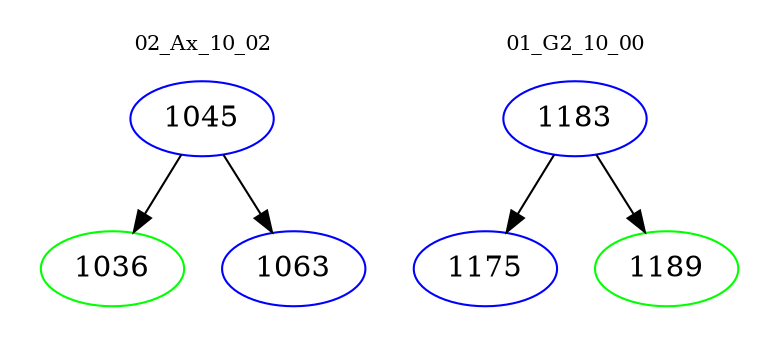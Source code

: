 digraph{
subgraph cluster_0 {
color = white
label = "02_Ax_10_02";
fontsize=10;
T0_1045 [label="1045", color="blue"]
T0_1045 -> T0_1036 [color="black"]
T0_1036 [label="1036", color="green"]
T0_1045 -> T0_1063 [color="black"]
T0_1063 [label="1063", color="blue"]
}
subgraph cluster_1 {
color = white
label = "01_G2_10_00";
fontsize=10;
T1_1183 [label="1183", color="blue"]
T1_1183 -> T1_1175 [color="black"]
T1_1175 [label="1175", color="blue"]
T1_1183 -> T1_1189 [color="black"]
T1_1189 [label="1189", color="green"]
}
}
